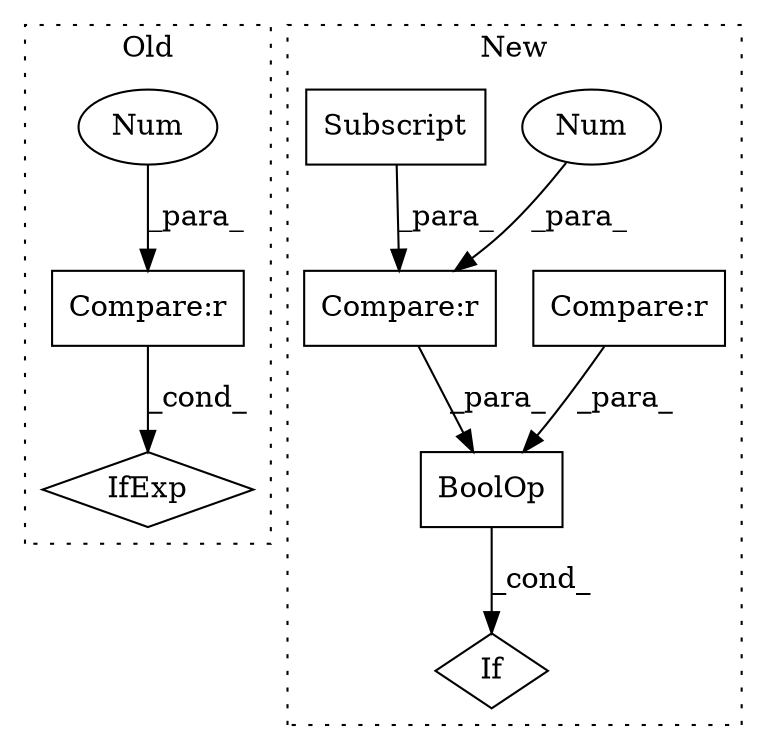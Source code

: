digraph G {
subgraph cluster0 {
1 [label="IfExp" a="51" s="4673,4690" l="4,6" shape="diamond"];
5 [label="Compare:r" a="40" s="4677" l="13" shape="box"];
9 [label="Num" a="76" s="4689" l="1" shape="ellipse"];
label = "Old";
style="dotted";
}
subgraph cluster1 {
2 [label="BoolOp" a="72" s="12635" l="30" shape="box"];
3 [label="If" a="96" s="12632,12665" l="3,14" shape="diamond"];
4 [label="Compare:r" a="40" s="12653" l="12" shape="box"];
6 [label="Num" a="76" s="12664" l="1" shape="ellipse"];
7 [label="Compare:r" a="40" s="12635" l="13" shape="box"];
8 [label="Subscript" a="63" s="12653,0" l="9,0" shape="box"];
label = "New";
style="dotted";
}
2 -> 3 [label="_cond_"];
4 -> 2 [label="_para_"];
5 -> 1 [label="_cond_"];
6 -> 4 [label="_para_"];
7 -> 2 [label="_para_"];
8 -> 4 [label="_para_"];
9 -> 5 [label="_para_"];
}